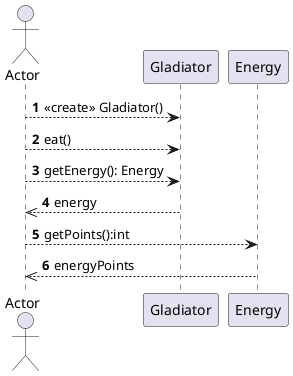 @startuml
autonumber
actor Actor
Actor --> Gladiator: <<create>> Gladiator()
Actor --> Gladiator: eat()
Actor --> Gladiator: getEnergy(): Energy
Gladiator -->> Actor: energy
Actor --> Energy: getPoints():int
Energy -->> Actor: energyPoints
@enduml